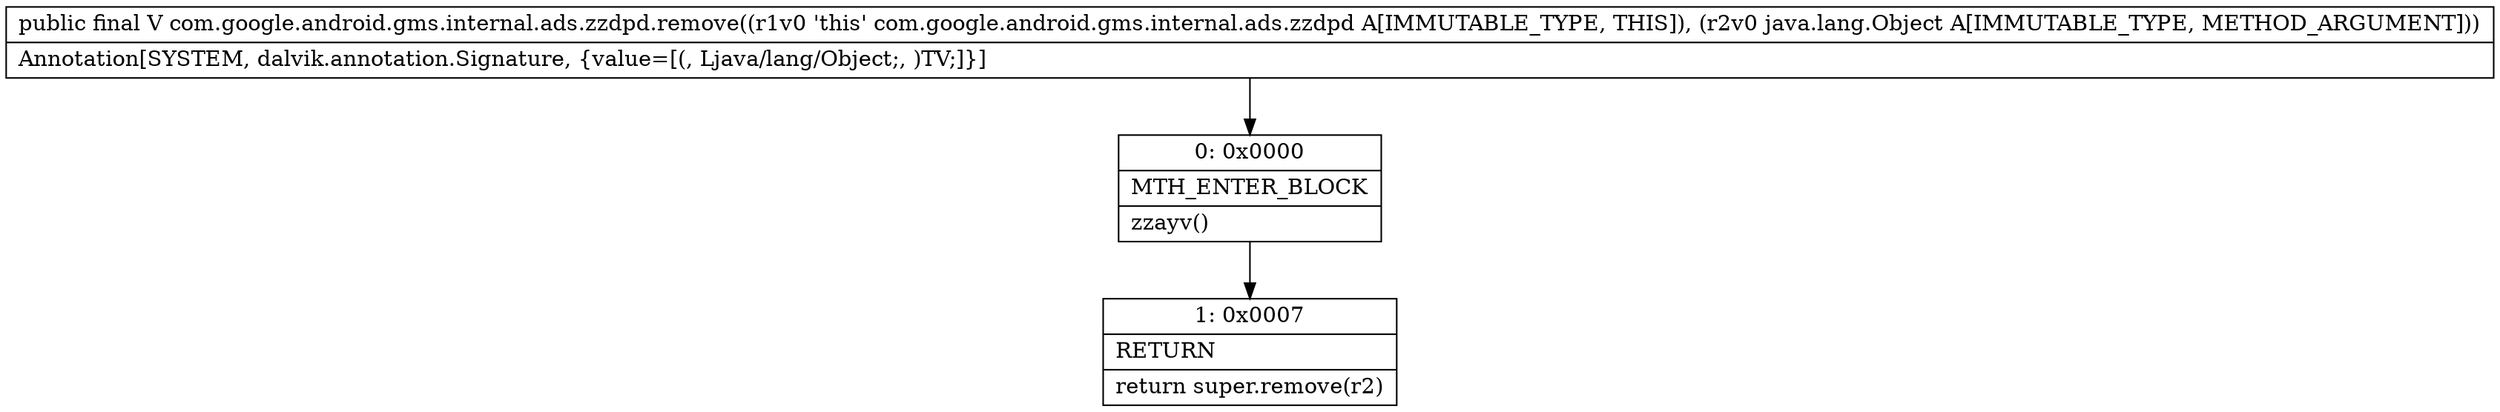 digraph "CFG forcom.google.android.gms.internal.ads.zzdpd.remove(Ljava\/lang\/Object;)Ljava\/lang\/Object;" {
Node_0 [shape=record,label="{0\:\ 0x0000|MTH_ENTER_BLOCK\l|zzayv()\l}"];
Node_1 [shape=record,label="{1\:\ 0x0007|RETURN\l|return super.remove(r2)\l}"];
MethodNode[shape=record,label="{public final V com.google.android.gms.internal.ads.zzdpd.remove((r1v0 'this' com.google.android.gms.internal.ads.zzdpd A[IMMUTABLE_TYPE, THIS]), (r2v0 java.lang.Object A[IMMUTABLE_TYPE, METHOD_ARGUMENT]))  | Annotation[SYSTEM, dalvik.annotation.Signature, \{value=[(, Ljava\/lang\/Object;, )TV;]\}]\l}"];
MethodNode -> Node_0;
Node_0 -> Node_1;
}

